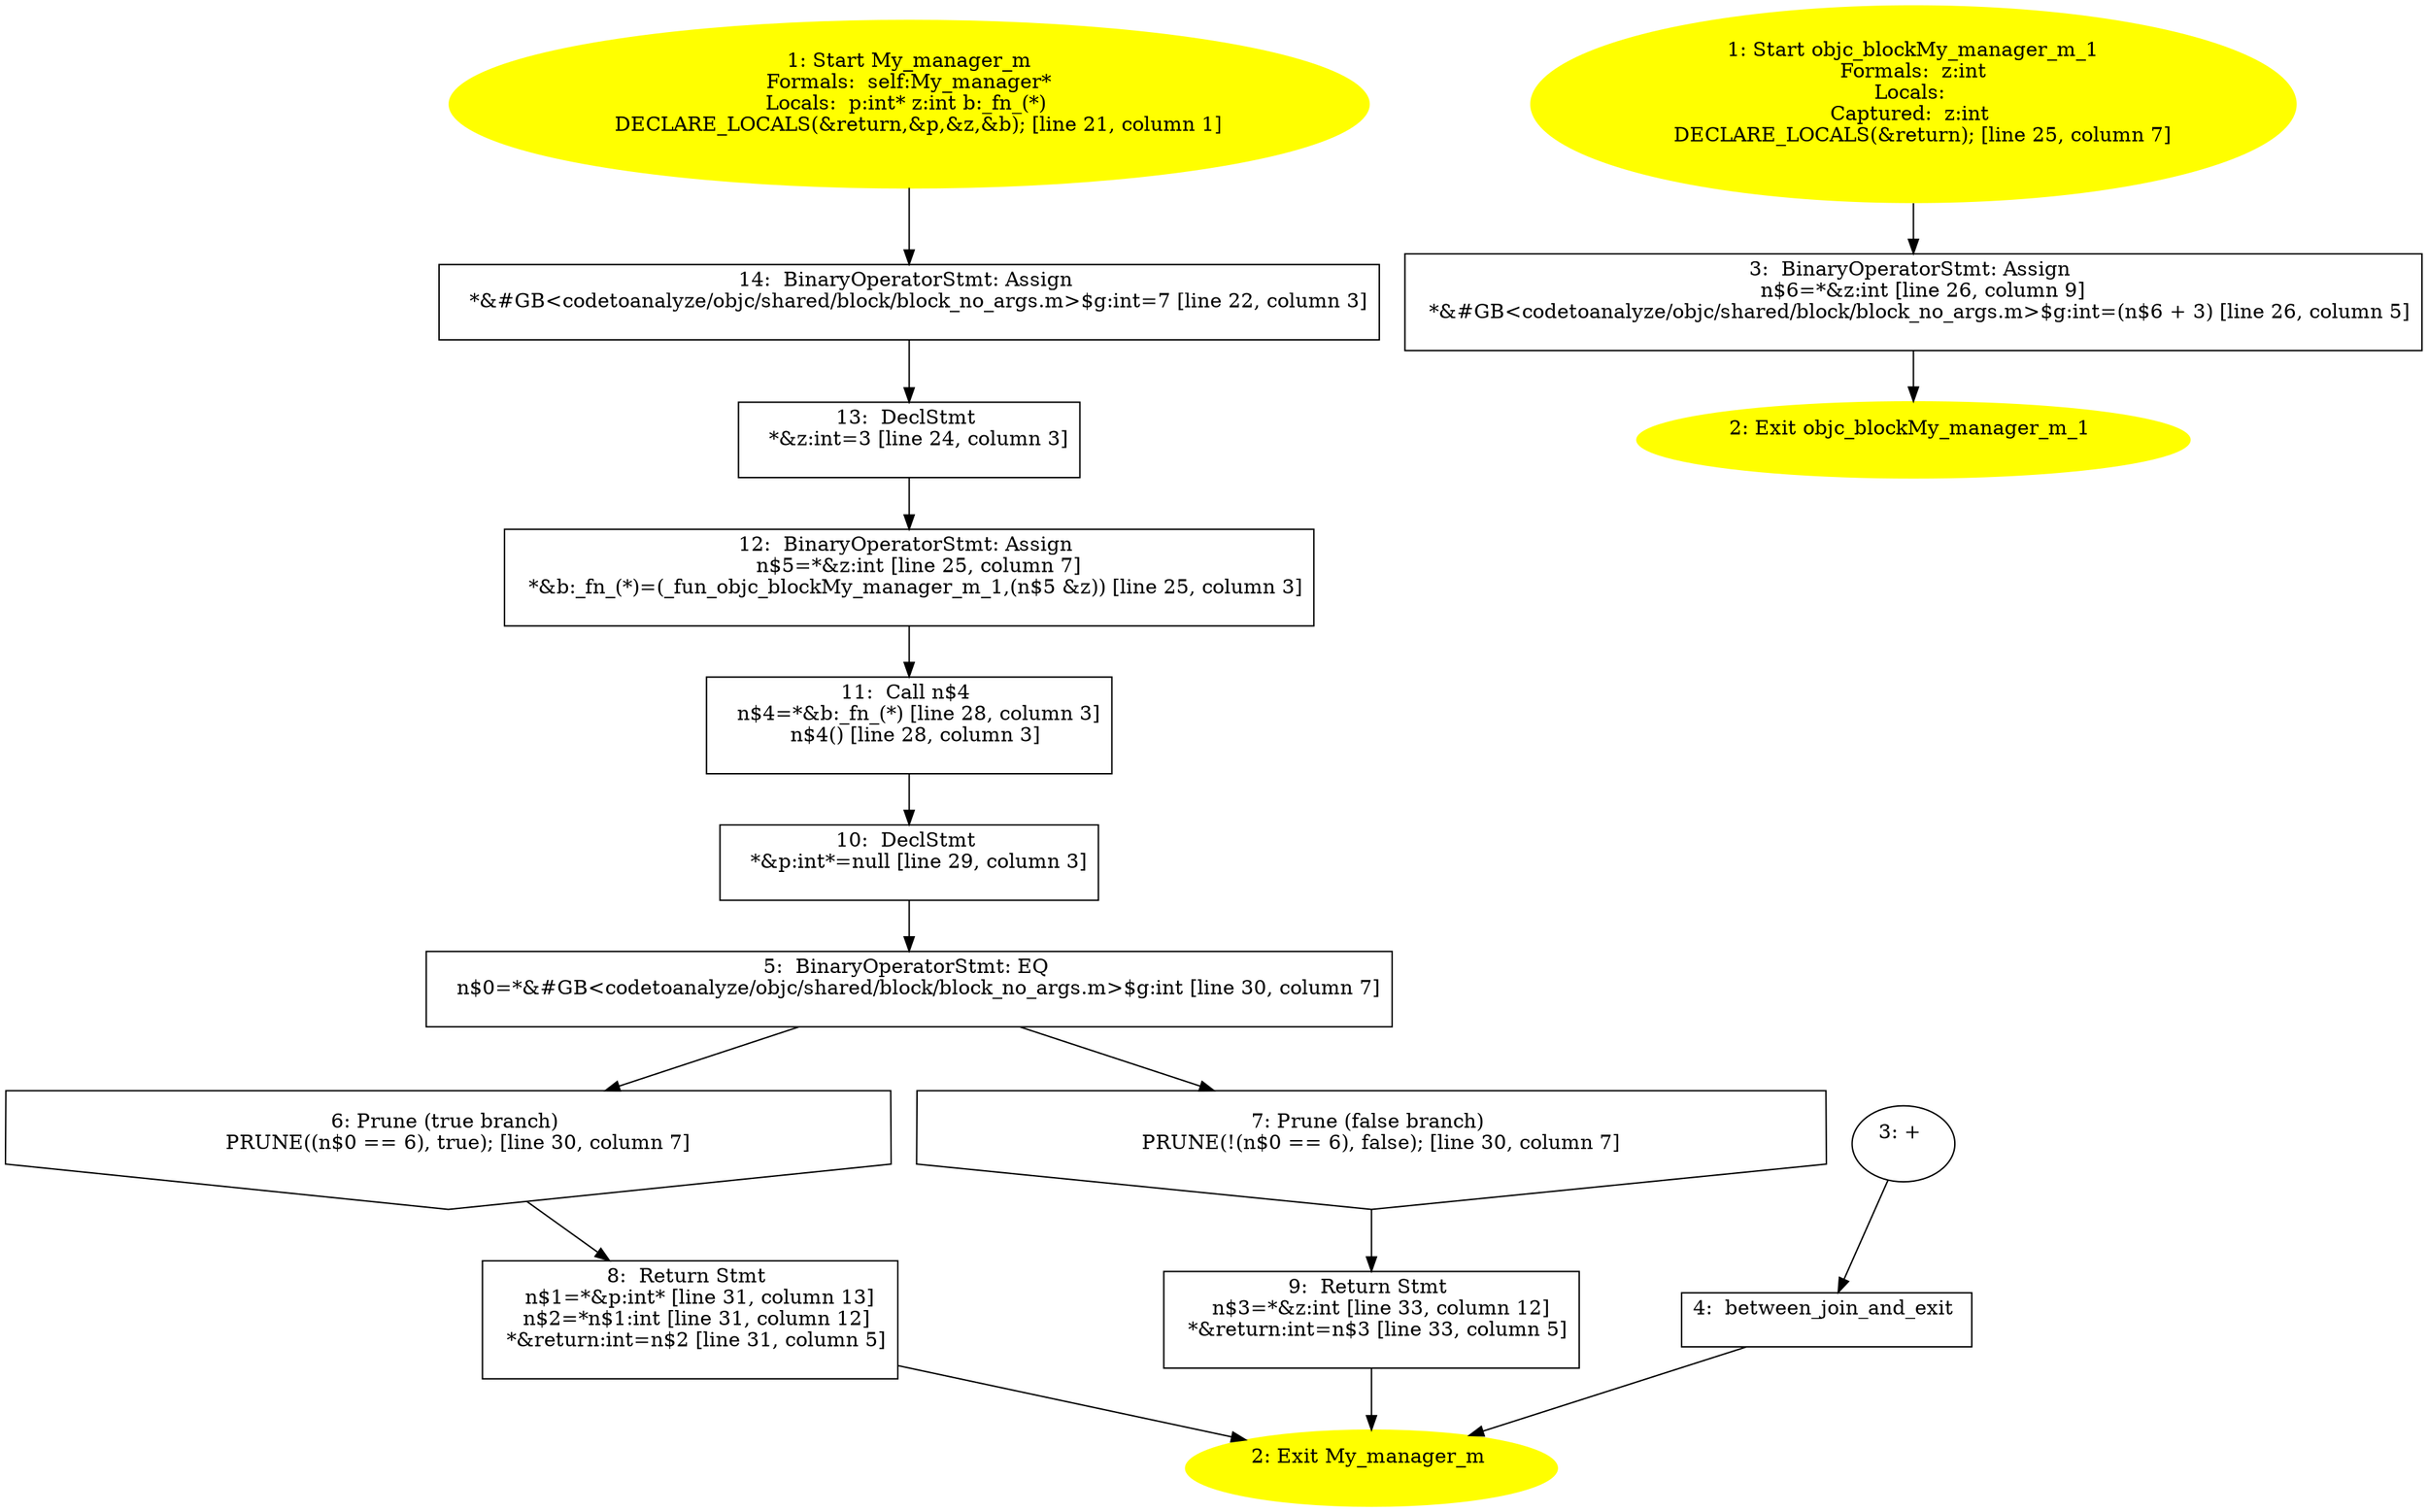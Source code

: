 /* @generated */
digraph iCFG {
"m#My_manager#instance.e773f849d062cb9801497b62f5c98f5e_1" [label="1: Start My_manager_m\nFormals:  self:My_manager*\nLocals:  p:int* z:int b:_fn_(*) \n   DECLARE_LOCALS(&return,&p,&z,&b); [line 21, column 1]\n " color=yellow style=filled]
	

	 "m#My_manager#instance.e773f849d062cb9801497b62f5c98f5e_1" -> "m#My_manager#instance.e773f849d062cb9801497b62f5c98f5e_14" ;
"m#My_manager#instance.e773f849d062cb9801497b62f5c98f5e_2" [label="2: Exit My_manager_m \n  " color=yellow style=filled]
	

"m#My_manager#instance.e773f849d062cb9801497b62f5c98f5e_3" [label="3: + \n  " ]
	

	 "m#My_manager#instance.e773f849d062cb9801497b62f5c98f5e_3" -> "m#My_manager#instance.e773f849d062cb9801497b62f5c98f5e_4" ;
"m#My_manager#instance.e773f849d062cb9801497b62f5c98f5e_4" [label="4:  between_join_and_exit \n  " shape="box"]
	

	 "m#My_manager#instance.e773f849d062cb9801497b62f5c98f5e_4" -> "m#My_manager#instance.e773f849d062cb9801497b62f5c98f5e_2" ;
"m#My_manager#instance.e773f849d062cb9801497b62f5c98f5e_5" [label="5:  BinaryOperatorStmt: EQ \n   n$0=*&#GB<codetoanalyze/objc/shared/block/block_no_args.m>$g:int [line 30, column 7]\n " shape="box"]
	

	 "m#My_manager#instance.e773f849d062cb9801497b62f5c98f5e_5" -> "m#My_manager#instance.e773f849d062cb9801497b62f5c98f5e_6" ;
	 "m#My_manager#instance.e773f849d062cb9801497b62f5c98f5e_5" -> "m#My_manager#instance.e773f849d062cb9801497b62f5c98f5e_7" ;
"m#My_manager#instance.e773f849d062cb9801497b62f5c98f5e_6" [label="6: Prune (true branch) \n   PRUNE((n$0 == 6), true); [line 30, column 7]\n " shape="invhouse"]
	

	 "m#My_manager#instance.e773f849d062cb9801497b62f5c98f5e_6" -> "m#My_manager#instance.e773f849d062cb9801497b62f5c98f5e_8" ;
"m#My_manager#instance.e773f849d062cb9801497b62f5c98f5e_7" [label="7: Prune (false branch) \n   PRUNE(!(n$0 == 6), false); [line 30, column 7]\n " shape="invhouse"]
	

	 "m#My_manager#instance.e773f849d062cb9801497b62f5c98f5e_7" -> "m#My_manager#instance.e773f849d062cb9801497b62f5c98f5e_9" ;
"m#My_manager#instance.e773f849d062cb9801497b62f5c98f5e_8" [label="8:  Return Stmt \n   n$1=*&p:int* [line 31, column 13]\n  n$2=*n$1:int [line 31, column 12]\n  *&return:int=n$2 [line 31, column 5]\n " shape="box"]
	

	 "m#My_manager#instance.e773f849d062cb9801497b62f5c98f5e_8" -> "m#My_manager#instance.e773f849d062cb9801497b62f5c98f5e_2" ;
"m#My_manager#instance.e773f849d062cb9801497b62f5c98f5e_9" [label="9:  Return Stmt \n   n$3=*&z:int [line 33, column 12]\n  *&return:int=n$3 [line 33, column 5]\n " shape="box"]
	

	 "m#My_manager#instance.e773f849d062cb9801497b62f5c98f5e_9" -> "m#My_manager#instance.e773f849d062cb9801497b62f5c98f5e_2" ;
"m#My_manager#instance.e773f849d062cb9801497b62f5c98f5e_10" [label="10:  DeclStmt \n   *&p:int*=null [line 29, column 3]\n " shape="box"]
	

	 "m#My_manager#instance.e773f849d062cb9801497b62f5c98f5e_10" -> "m#My_manager#instance.e773f849d062cb9801497b62f5c98f5e_5" ;
"m#My_manager#instance.e773f849d062cb9801497b62f5c98f5e_11" [label="11:  Call n$4 \n   n$4=*&b:_fn_(*) [line 28, column 3]\n  n$4() [line 28, column 3]\n " shape="box"]
	

	 "m#My_manager#instance.e773f849d062cb9801497b62f5c98f5e_11" -> "m#My_manager#instance.e773f849d062cb9801497b62f5c98f5e_10" ;
"m#My_manager#instance.e773f849d062cb9801497b62f5c98f5e_12" [label="12:  BinaryOperatorStmt: Assign \n   n$5=*&z:int [line 25, column 7]\n  *&b:_fn_(*)=(_fun_objc_blockMy_manager_m_1,(n$5 &z)) [line 25, column 3]\n " shape="box"]
	

	 "m#My_manager#instance.e773f849d062cb9801497b62f5c98f5e_12" -> "m#My_manager#instance.e773f849d062cb9801497b62f5c98f5e_11" ;
"m#My_manager#instance.e773f849d062cb9801497b62f5c98f5e_13" [label="13:  DeclStmt \n   *&z:int=3 [line 24, column 3]\n " shape="box"]
	

	 "m#My_manager#instance.e773f849d062cb9801497b62f5c98f5e_13" -> "m#My_manager#instance.e773f849d062cb9801497b62f5c98f5e_12" ;
"m#My_manager#instance.e773f849d062cb9801497b62f5c98f5e_14" [label="14:  BinaryOperatorStmt: Assign \n   *&#GB<codetoanalyze/objc/shared/block/block_no_args.m>$g:int=7 [line 22, column 3]\n " shape="box"]
	

	 "m#My_manager#instance.e773f849d062cb9801497b62f5c98f5e_14" -> "m#My_manager#instance.e773f849d062cb9801497b62f5c98f5e_13" ;
"objc_blockMy_manager_m_1.b75c41325ae3c65dcf5321924a57fc38_1" [label="1: Start objc_blockMy_manager_m_1\nFormals:  z:int\nLocals: \nCaptured:  z:int \n   DECLARE_LOCALS(&return); [line 25, column 7]\n " color=yellow style=filled]
	

	 "objc_blockMy_manager_m_1.b75c41325ae3c65dcf5321924a57fc38_1" -> "objc_blockMy_manager_m_1.b75c41325ae3c65dcf5321924a57fc38_3" ;
"objc_blockMy_manager_m_1.b75c41325ae3c65dcf5321924a57fc38_2" [label="2: Exit objc_blockMy_manager_m_1 \n  " color=yellow style=filled]
	

"objc_blockMy_manager_m_1.b75c41325ae3c65dcf5321924a57fc38_3" [label="3:  BinaryOperatorStmt: Assign \n   n$6=*&z:int [line 26, column 9]\n  *&#GB<codetoanalyze/objc/shared/block/block_no_args.m>$g:int=(n$6 + 3) [line 26, column 5]\n " shape="box"]
	

	 "objc_blockMy_manager_m_1.b75c41325ae3c65dcf5321924a57fc38_3" -> "objc_blockMy_manager_m_1.b75c41325ae3c65dcf5321924a57fc38_2" ;
}
